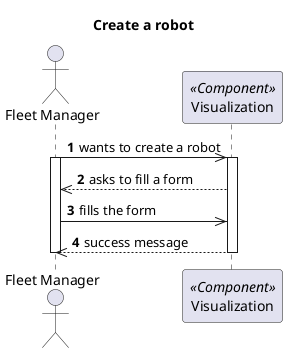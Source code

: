 @startuml Process View - Level 2 - Create a robot
'https://plantuml.com/sequence-diagram

autonumber

skinparam packageStyle rect

title Create a robot

actor "Fleet Manager" as FM
participant "Visualization" as V <<Component>>

FM->> V : wants to create a robot

activate FM
activate V
FM<<-- V : asks to fill a form
FM->> V : fills the form
FM<<--- V : success message
deactivate V
deactivate FM

@enduml
